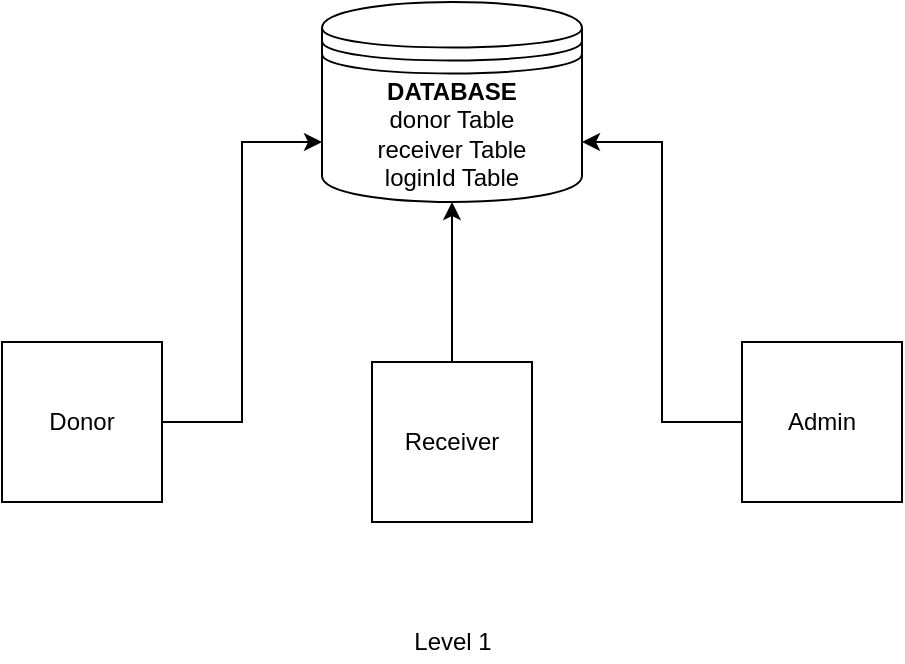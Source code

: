 <mxfile version="12.0.2" type="github" pages="1"><diagram id="IBusI0MoYMPjIcdTU1kK" name="Page-1"><mxGraphModel dx="878" dy="524" grid="1" gridSize="10" guides="1" tooltips="1" connect="1" arrows="1" fold="1" page="1" pageScale="1" pageWidth="827" pageHeight="1169" math="0" shadow="0"><root><mxCell id="0"/><mxCell id="1" parent="0"/><mxCell id="LUaParCd8EVfOn_qGZxV-1" value="&lt;div&gt;&lt;b&gt;DATABASE&lt;/b&gt;&lt;br&gt;&lt;/div&gt;&lt;div&gt;donor Table&lt;br&gt;&lt;/div&gt;&lt;div&gt;receiver Table&lt;br&gt;&lt;/div&gt;&lt;div&gt;loginId Table&lt;br&gt;&lt;/div&gt;" style="shape=datastore;whiteSpace=wrap;html=1;" vertex="1" parent="1"><mxGeometry x="320" y="40" width="130" height="100" as="geometry"/></mxCell><mxCell id="LUaParCd8EVfOn_qGZxV-5" style="edgeStyle=orthogonalEdgeStyle;rounded=0;orthogonalLoop=1;jettySize=auto;html=1;entryX=0;entryY=0.7;entryDx=0;entryDy=0;" edge="1" parent="1" source="LUaParCd8EVfOn_qGZxV-2" target="LUaParCd8EVfOn_qGZxV-1"><mxGeometry relative="1" as="geometry"/></mxCell><mxCell id="LUaParCd8EVfOn_qGZxV-2" value="Donor" style="whiteSpace=wrap;html=1;aspect=fixed;" vertex="1" parent="1"><mxGeometry x="160" y="210" width="80" height="80" as="geometry"/></mxCell><mxCell id="LUaParCd8EVfOn_qGZxV-6" style="edgeStyle=orthogonalEdgeStyle;rounded=0;orthogonalLoop=1;jettySize=auto;html=1;entryX=0.5;entryY=1;entryDx=0;entryDy=0;" edge="1" parent="1" source="LUaParCd8EVfOn_qGZxV-3" target="LUaParCd8EVfOn_qGZxV-1"><mxGeometry relative="1" as="geometry"/></mxCell><mxCell id="LUaParCd8EVfOn_qGZxV-3" value="Receiver" style="whiteSpace=wrap;html=1;aspect=fixed;" vertex="1" parent="1"><mxGeometry x="345" y="220" width="80" height="80" as="geometry"/></mxCell><mxCell id="LUaParCd8EVfOn_qGZxV-7" style="edgeStyle=orthogonalEdgeStyle;rounded=0;orthogonalLoop=1;jettySize=auto;html=1;entryX=1;entryY=0.7;entryDx=0;entryDy=0;" edge="1" parent="1" source="LUaParCd8EVfOn_qGZxV-4" target="LUaParCd8EVfOn_qGZxV-1"><mxGeometry relative="1" as="geometry"/></mxCell><mxCell id="LUaParCd8EVfOn_qGZxV-4" value="Admin" style="whiteSpace=wrap;html=1;aspect=fixed;" vertex="1" parent="1"><mxGeometry x="530" y="210" width="80" height="80" as="geometry"/></mxCell><mxCell id="LUaParCd8EVfOn_qGZxV-8" value="Level 1" style="text;html=1;strokeColor=none;fillColor=none;align=center;verticalAlign=middle;whiteSpace=wrap;rounded=0;" vertex="1" parent="1"><mxGeometry x="357.5" y="350" width="55" height="20" as="geometry"/></mxCell></root></mxGraphModel></diagram></mxfile>